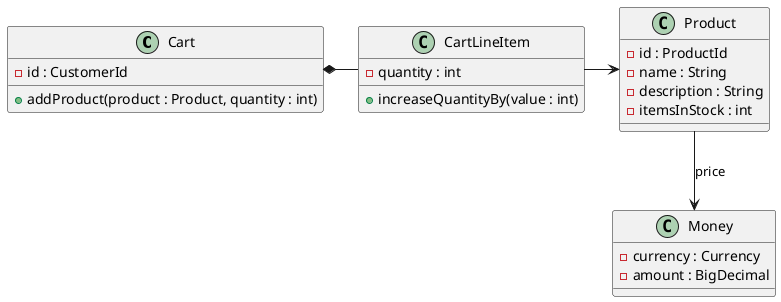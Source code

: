 @startuml
class Cart {
  -id : CustomerId
  +addProduct(product : Product, quantity : int)
}

Cart *-  CartLineItem

class CartLineItem {
  -quantity : int
  +increaseQuantityBy(value : int)
}

CartLineItem -> Product

class Product {
  -id : ProductId
  -name : String
  -description : String
  -itemsInStock : int
}

Product --> Money : price

class Money {
  -currency : Currency
  -amount : BigDecimal
}
@enduml
